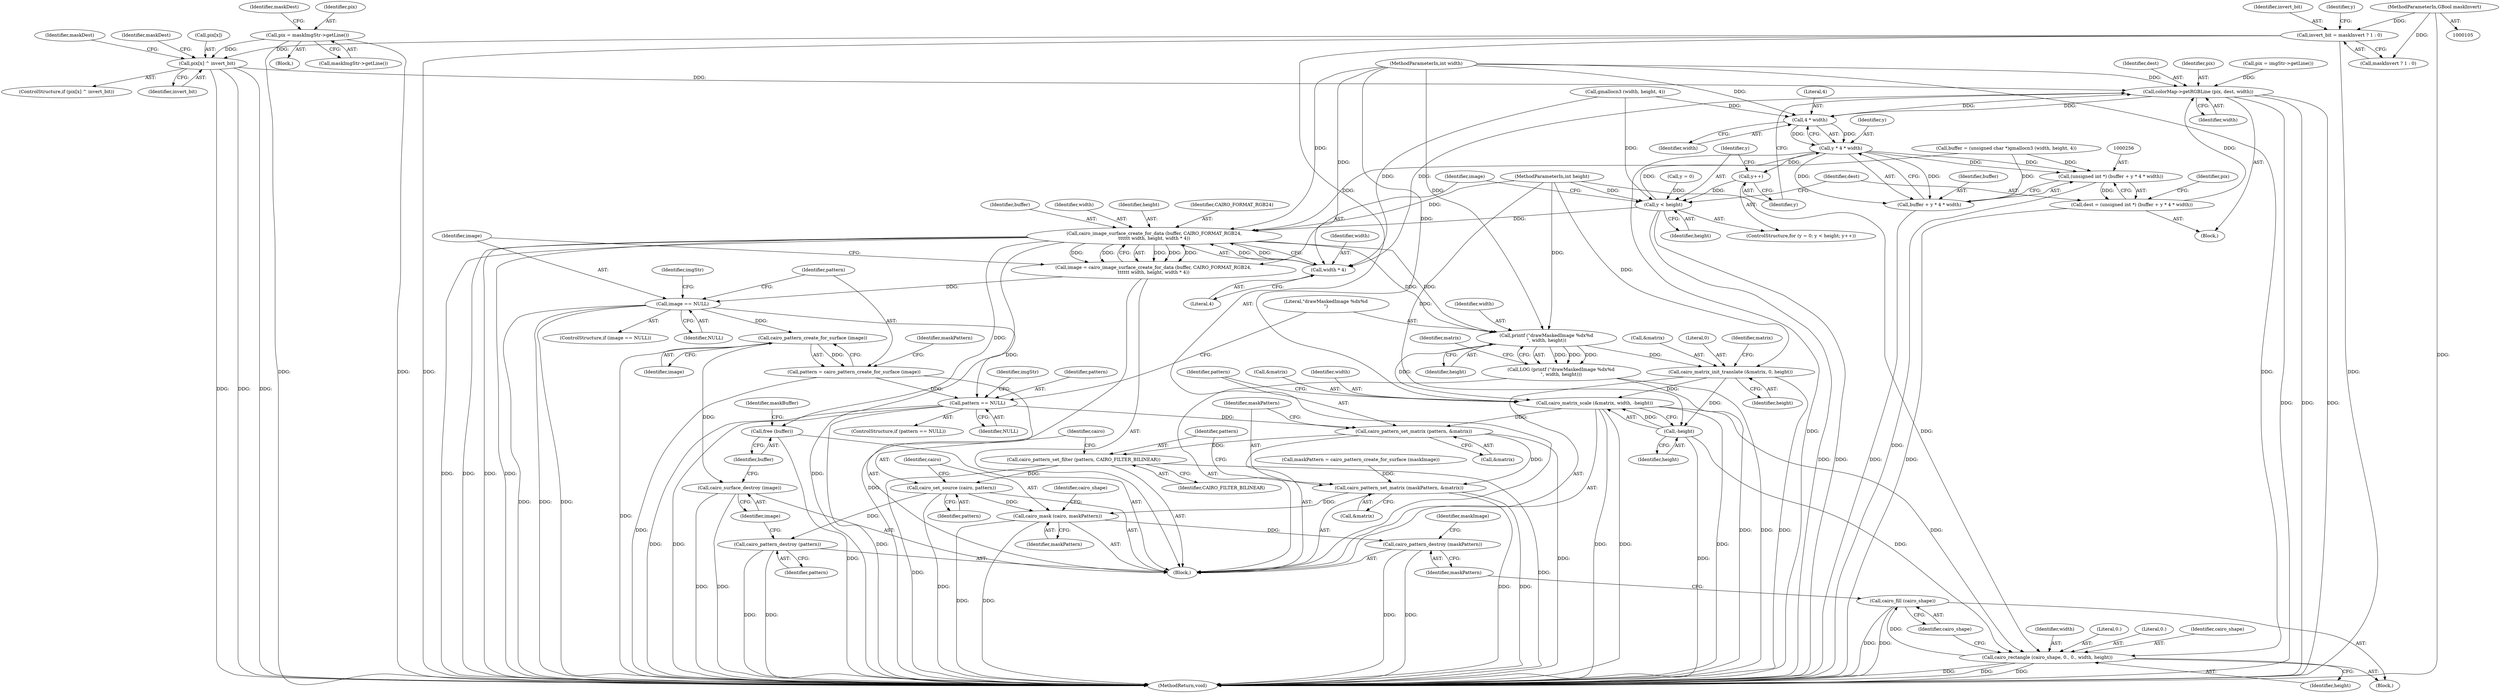 digraph "0_poppler_7b2d314a61fd0e12f47c62996cb49ec0d1ba747a_2@array" {
"1000183" [label="(Call,pix[x] ^ invert_bit)"];
"1000162" [label="(Call,pix = maskImgStr->getLine())"];
"1000146" [label="(Call,invert_bit = maskInvert ? 1 : 0)"];
"1000115" [label="(MethodParameterIn,GBool maskInvert)"];
"1000267" [label="(Call,colorMap->getRGBLine (pix, dest, width))"];
"1000261" [label="(Call,4 * width)"];
"1000259" [label="(Call,y * 4 * width)"];
"1000250" [label="(Call,y++)"];
"1000247" [label="(Call,y < height)"];
"1000273" [label="(Call,cairo_image_surface_create_for_data (buffer, CAIRO_FORMAT_RGB24,\n\t\t\t\t\t\t width, height, width * 4))"];
"1000271" [label="(Call,image = cairo_image_surface_create_for_data (buffer, CAIRO_FORMAT_RGB24,\n\t\t\t\t\t\t width, height, width * 4))"];
"1000282" [label="(Call,image == NULL)"];
"1000291" [label="(Call,cairo_pattern_create_for_surface (image))"];
"1000289" [label="(Call,pattern = cairo_pattern_create_for_surface (image))"];
"1000298" [label="(Call,pattern == NULL)"];
"1000321" [label="(Call,cairo_pattern_set_matrix (pattern, &matrix))"];
"1000325" [label="(Call,cairo_pattern_set_matrix (maskPattern, &matrix))"];
"1000335" [label="(Call,cairo_mask (cairo, maskPattern))"];
"1000349" [label="(Call,cairo_pattern_destroy (maskPattern))"];
"1000329" [label="(Call,cairo_pattern_set_filter (pattern, CAIRO_FILTER_BILINEAR))"];
"1000332" [label="(Call,cairo_set_source (cairo, pattern))"];
"1000353" [label="(Call,cairo_pattern_destroy (pattern))"];
"1000355" [label="(Call,cairo_surface_destroy (image))"];
"1000306" [label="(Call,printf (\"drawMaskedImage %dx%d\n\", width, height))"];
"1000305" [label="(Call,LOG (printf (\"drawMaskedImage %dx%d\n\", width, height)))"];
"1000310" [label="(Call,cairo_matrix_init_translate (&matrix, 0, height))"];
"1000315" [label="(Call,cairo_matrix_scale (&matrix, width, -height))"];
"1000341" [label="(Call,cairo_rectangle (cairo_shape, 0., 0., width, height))"];
"1000347" [label="(Call,cairo_fill (cairo_shape))"];
"1000319" [label="(Call,-height)"];
"1000357" [label="(Call,free (buffer))"];
"1000255" [label="(Call,(unsigned int *) (buffer + y * 4 * width))"];
"1000253" [label="(Call,dest = (unsigned int *) (buffer + y * 4 * width))"];
"1000257" [label="(Call,buffer + y * 4 * width)"];
"1000278" [label="(Call,width * 4)"];
"1000281" [label="(ControlStructure,if (image == NULL))"];
"1000244" [label="(Call,y = 0)"];
"1000334" [label="(Identifier,pattern)"];
"1000249" [label="(Identifier,height)"];
"1000354" [label="(Identifier,pattern)"];
"1000272" [label="(Identifier,image)"];
"1000282" [label="(Call,image == NULL)"];
"1000363" [label="(MethodReturn,void)"];
"1000314" [label="(Identifier,height)"];
"1000330" [label="(Identifier,pattern)"];
"1000251" [label="(Identifier,y)"];
"1000267" [label="(Call,colorMap->getRGBLine (pix, dest, width))"];
"1000300" [label="(Identifier,NULL)"];
"1000258" [label="(Identifier,buffer)"];
"1000317" [label="(Identifier,matrix)"];
"1000257" [label="(Call,buffer + y * 4 * width)"];
"1000331" [label="(Identifier,CAIRO_FILTER_BILINEAR)"];
"1000280" [label="(Literal,4)"];
"1000297" [label="(ControlStructure,if (pattern == NULL))"];
"1000340" [label="(Block,)"];
"1000342" [label="(Identifier,cairo_shape)"];
"1000276" [label="(Identifier,width)"];
"1000345" [label="(Identifier,width)"];
"1000318" [label="(Identifier,width)"];
"1000217" [label="(Call,buffer = (unsigned char *)gmallocn3 (width, height, 4))"];
"1000277" [label="(Identifier,height)"];
"1000166" [label="(Identifier,maskDest)"];
"1000335" [label="(Call,cairo_mask (cairo, maskPattern))"];
"1000182" [label="(ControlStructure,if (pix[x] ^ invert_bit))"];
"1000350" [label="(Identifier,maskPattern)"];
"1000320" [label="(Identifier,height)"];
"1000259" [label="(Call,y * 4 * width)"];
"1000344" [label="(Literal,0.)"];
"1000162" [label="(Call,pix = maskImgStr->getLine())"];
"1000183" [label="(Call,pix[x] ^ invert_bit)"];
"1000163" [label="(Identifier,pix)"];
"1000265" [label="(Identifier,pix)"];
"1000261" [label="(Call,4 * width)"];
"1000325" [label="(Call,cairo_pattern_set_matrix (maskPattern, &matrix))"];
"1000312" [label="(Identifier,matrix)"];
"1000346" [label="(Identifier,height)"];
"1000284" [label="(Identifier,NULL)"];
"1000147" [label="(Identifier,invert_bit)"];
"1000275" [label="(Identifier,CAIRO_FORMAT_RGB24)"];
"1000260" [label="(Identifier,y)"];
"1000252" [label="(Block,)"];
"1000274" [label="(Identifier,buffer)"];
"1000298" [label="(Call,pattern == NULL)"];
"1000305" [label="(Call,LOG (printf (\"drawMaskedImage %dx%d\n\", width, height)))"];
"1000303" [label="(Identifier,imgStr)"];
"1000263" [label="(Identifier,width)"];
"1000341" [label="(Call,cairo_rectangle (cairo_shape, 0., 0., width, height))"];
"1000116" [label="(Block,)"];
"1000269" [label="(Identifier,dest)"];
"1000191" [label="(Identifier,maskDest)"];
"1000255" [label="(Call,(unsigned int *) (buffer + y * 4 * width))"];
"1000352" [label="(Identifier,maskImage)"];
"1000279" [label="(Identifier,width)"];
"1000250" [label="(Call,y++)"];
"1000262" [label="(Literal,4)"];
"1000327" [label="(Call,&matrix)"];
"1000337" [label="(Identifier,maskPattern)"];
"1000336" [label="(Identifier,cairo)"];
"1000154" [label="(Identifier,y)"];
"1000283" [label="(Identifier,image)"];
"1000268" [label="(Identifier,pix)"];
"1000323" [label="(Call,&matrix)"];
"1000315" [label="(Call,cairo_matrix_scale (&matrix, width, -height))"];
"1000110" [label="(MethodParameterIn,int height)"];
"1000353" [label="(Call,cairo_pattern_destroy (pattern))"];
"1000253" [label="(Call,dest = (unsigned int *) (buffer + y * 4 * width))"];
"1000270" [label="(Identifier,width)"];
"1000308" [label="(Identifier,width)"];
"1000164" [label="(Call,maskImgStr->getLine())"];
"1000254" [label="(Identifier,dest)"];
"1000311" [label="(Call,&matrix)"];
"1000347" [label="(Call,cairo_fill (cairo_shape))"];
"1000349" [label="(Call,cairo_pattern_destroy (maskPattern))"];
"1000357" [label="(Call,free (buffer))"];
"1000356" [label="(Identifier,image)"];
"1000310" [label="(Call,cairo_matrix_init_translate (&matrix, 0, height))"];
"1000309" [label="(Identifier,height)"];
"1000197" [label="(Identifier,maskDest)"];
"1000287" [label="(Identifier,imgStr)"];
"1000339" [label="(Identifier,cairo_shape)"];
"1000187" [label="(Identifier,invert_bit)"];
"1000326" [label="(Identifier,maskPattern)"];
"1000333" [label="(Identifier,cairo)"];
"1000329" [label="(Call,cairo_pattern_set_filter (pattern, CAIRO_FILTER_BILINEAR))"];
"1000248" [label="(Identifier,y)"];
"1000360" [label="(Identifier,maskBuffer)"];
"1000307" [label="(Literal,\"drawMaskedImage %dx%d\n\")"];
"1000148" [label="(Call,maskInvert ? 1 : 0)"];
"1000289" [label="(Call,pattern = cairo_pattern_create_for_surface (image))"];
"1000146" [label="(Call,invert_bit = maskInvert ? 1 : 0)"];
"1000243" [label="(ControlStructure,for (y = 0; y < height; y++))"];
"1000299" [label="(Identifier,pattern)"];
"1000291" [label="(Call,cairo_pattern_create_for_surface (image))"];
"1000109" [label="(MethodParameterIn,int width)"];
"1000321" [label="(Call,cairo_pattern_set_matrix (pattern, &matrix))"];
"1000294" [label="(Identifier,maskPattern)"];
"1000348" [label="(Identifier,cairo_shape)"];
"1000316" [label="(Call,&matrix)"];
"1000115" [label="(MethodParameterIn,GBool maskInvert)"];
"1000273" [label="(Call,cairo_image_surface_create_for_data (buffer, CAIRO_FORMAT_RGB24,\n\t\t\t\t\t\t width, height, width * 4))"];
"1000319" [label="(Call,-height)"];
"1000161" [label="(Block,)"];
"1000332" [label="(Call,cairo_set_source (cairo, pattern))"];
"1000358" [label="(Identifier,buffer)"];
"1000355" [label="(Call,cairo_surface_destroy (image))"];
"1000290" [label="(Identifier,pattern)"];
"1000221" [label="(Call,gmallocn3 (width, height, 4))"];
"1000313" [label="(Literal,0)"];
"1000184" [label="(Call,pix[x])"];
"1000271" [label="(Call,image = cairo_image_surface_create_for_data (buffer, CAIRO_FORMAT_RGB24,\n\t\t\t\t\t\t width, height, width * 4))"];
"1000292" [label="(Identifier,image)"];
"1000306" [label="(Call,printf (\"drawMaskedImage %dx%d\n\", width, height))"];
"1000247" [label="(Call,y < height)"];
"1000322" [label="(Identifier,pattern)"];
"1000264" [label="(Call,pix = imgStr->getLine())"];
"1000278" [label="(Call,width * 4)"];
"1000343" [label="(Literal,0.)"];
"1000293" [label="(Call,maskPattern = cairo_pattern_create_for_surface (maskImage))"];
"1000183" -> "1000182"  [label="AST: "];
"1000183" -> "1000187"  [label="CFG: "];
"1000184" -> "1000183"  [label="AST: "];
"1000187" -> "1000183"  [label="AST: "];
"1000191" -> "1000183"  [label="CFG: "];
"1000197" -> "1000183"  [label="CFG: "];
"1000183" -> "1000363"  [label="DDG: "];
"1000183" -> "1000363"  [label="DDG: "];
"1000183" -> "1000363"  [label="DDG: "];
"1000162" -> "1000183"  [label="DDG: "];
"1000146" -> "1000183"  [label="DDG: "];
"1000183" -> "1000267"  [label="DDG: "];
"1000162" -> "1000161"  [label="AST: "];
"1000162" -> "1000164"  [label="CFG: "];
"1000163" -> "1000162"  [label="AST: "];
"1000164" -> "1000162"  [label="AST: "];
"1000166" -> "1000162"  [label="CFG: "];
"1000162" -> "1000363"  [label="DDG: "];
"1000162" -> "1000363"  [label="DDG: "];
"1000146" -> "1000116"  [label="AST: "];
"1000146" -> "1000148"  [label="CFG: "];
"1000147" -> "1000146"  [label="AST: "];
"1000148" -> "1000146"  [label="AST: "];
"1000154" -> "1000146"  [label="CFG: "];
"1000146" -> "1000363"  [label="DDG: "];
"1000146" -> "1000363"  [label="DDG: "];
"1000115" -> "1000146"  [label="DDG: "];
"1000115" -> "1000105"  [label="AST: "];
"1000115" -> "1000363"  [label="DDG: "];
"1000115" -> "1000148"  [label="DDG: "];
"1000267" -> "1000252"  [label="AST: "];
"1000267" -> "1000270"  [label="CFG: "];
"1000268" -> "1000267"  [label="AST: "];
"1000269" -> "1000267"  [label="AST: "];
"1000270" -> "1000267"  [label="AST: "];
"1000251" -> "1000267"  [label="CFG: "];
"1000267" -> "1000363"  [label="DDG: "];
"1000267" -> "1000363"  [label="DDG: "];
"1000267" -> "1000363"  [label="DDG: "];
"1000267" -> "1000261"  [label="DDG: "];
"1000264" -> "1000267"  [label="DDG: "];
"1000253" -> "1000267"  [label="DDG: "];
"1000261" -> "1000267"  [label="DDG: "];
"1000109" -> "1000267"  [label="DDG: "];
"1000267" -> "1000278"  [label="DDG: "];
"1000261" -> "1000259"  [label="AST: "];
"1000261" -> "1000263"  [label="CFG: "];
"1000262" -> "1000261"  [label="AST: "];
"1000263" -> "1000261"  [label="AST: "];
"1000259" -> "1000261"  [label="CFG: "];
"1000261" -> "1000259"  [label="DDG: "];
"1000261" -> "1000259"  [label="DDG: "];
"1000221" -> "1000261"  [label="DDG: "];
"1000109" -> "1000261"  [label="DDG: "];
"1000259" -> "1000257"  [label="AST: "];
"1000260" -> "1000259"  [label="AST: "];
"1000257" -> "1000259"  [label="CFG: "];
"1000259" -> "1000363"  [label="DDG: "];
"1000259" -> "1000250"  [label="DDG: "];
"1000259" -> "1000255"  [label="DDG: "];
"1000259" -> "1000255"  [label="DDG: "];
"1000259" -> "1000257"  [label="DDG: "];
"1000259" -> "1000257"  [label="DDG: "];
"1000247" -> "1000259"  [label="DDG: "];
"1000250" -> "1000243"  [label="AST: "];
"1000250" -> "1000251"  [label="CFG: "];
"1000251" -> "1000250"  [label="AST: "];
"1000248" -> "1000250"  [label="CFG: "];
"1000250" -> "1000247"  [label="DDG: "];
"1000247" -> "1000243"  [label="AST: "];
"1000247" -> "1000249"  [label="CFG: "];
"1000248" -> "1000247"  [label="AST: "];
"1000249" -> "1000247"  [label="AST: "];
"1000254" -> "1000247"  [label="CFG: "];
"1000272" -> "1000247"  [label="CFG: "];
"1000247" -> "1000363"  [label="DDG: "];
"1000247" -> "1000363"  [label="DDG: "];
"1000244" -> "1000247"  [label="DDG: "];
"1000221" -> "1000247"  [label="DDG: "];
"1000110" -> "1000247"  [label="DDG: "];
"1000247" -> "1000273"  [label="DDG: "];
"1000273" -> "1000271"  [label="AST: "];
"1000273" -> "1000278"  [label="CFG: "];
"1000274" -> "1000273"  [label="AST: "];
"1000275" -> "1000273"  [label="AST: "];
"1000276" -> "1000273"  [label="AST: "];
"1000277" -> "1000273"  [label="AST: "];
"1000278" -> "1000273"  [label="AST: "];
"1000271" -> "1000273"  [label="CFG: "];
"1000273" -> "1000363"  [label="DDG: "];
"1000273" -> "1000363"  [label="DDG: "];
"1000273" -> "1000363"  [label="DDG: "];
"1000273" -> "1000363"  [label="DDG: "];
"1000273" -> "1000363"  [label="DDG: "];
"1000273" -> "1000271"  [label="DDG: "];
"1000273" -> "1000271"  [label="DDG: "];
"1000273" -> "1000271"  [label="DDG: "];
"1000273" -> "1000271"  [label="DDG: "];
"1000273" -> "1000271"  [label="DDG: "];
"1000217" -> "1000273"  [label="DDG: "];
"1000278" -> "1000273"  [label="DDG: "];
"1000278" -> "1000273"  [label="DDG: "];
"1000109" -> "1000273"  [label="DDG: "];
"1000110" -> "1000273"  [label="DDG: "];
"1000273" -> "1000306"  [label="DDG: "];
"1000273" -> "1000306"  [label="DDG: "];
"1000273" -> "1000357"  [label="DDG: "];
"1000271" -> "1000116"  [label="AST: "];
"1000272" -> "1000271"  [label="AST: "];
"1000283" -> "1000271"  [label="CFG: "];
"1000271" -> "1000363"  [label="DDG: "];
"1000271" -> "1000282"  [label="DDG: "];
"1000282" -> "1000281"  [label="AST: "];
"1000282" -> "1000284"  [label="CFG: "];
"1000283" -> "1000282"  [label="AST: "];
"1000284" -> "1000282"  [label="AST: "];
"1000287" -> "1000282"  [label="CFG: "];
"1000290" -> "1000282"  [label="CFG: "];
"1000282" -> "1000363"  [label="DDG: "];
"1000282" -> "1000363"  [label="DDG: "];
"1000282" -> "1000363"  [label="DDG: "];
"1000282" -> "1000291"  [label="DDG: "];
"1000282" -> "1000298"  [label="DDG: "];
"1000291" -> "1000289"  [label="AST: "];
"1000291" -> "1000292"  [label="CFG: "];
"1000292" -> "1000291"  [label="AST: "];
"1000289" -> "1000291"  [label="CFG: "];
"1000291" -> "1000363"  [label="DDG: "];
"1000291" -> "1000289"  [label="DDG: "];
"1000291" -> "1000355"  [label="DDG: "];
"1000289" -> "1000116"  [label="AST: "];
"1000290" -> "1000289"  [label="AST: "];
"1000294" -> "1000289"  [label="CFG: "];
"1000289" -> "1000363"  [label="DDG: "];
"1000289" -> "1000298"  [label="DDG: "];
"1000298" -> "1000297"  [label="AST: "];
"1000298" -> "1000300"  [label="CFG: "];
"1000299" -> "1000298"  [label="AST: "];
"1000300" -> "1000298"  [label="AST: "];
"1000303" -> "1000298"  [label="CFG: "];
"1000307" -> "1000298"  [label="CFG: "];
"1000298" -> "1000363"  [label="DDG: "];
"1000298" -> "1000363"  [label="DDG: "];
"1000298" -> "1000363"  [label="DDG: "];
"1000298" -> "1000321"  [label="DDG: "];
"1000321" -> "1000116"  [label="AST: "];
"1000321" -> "1000323"  [label="CFG: "];
"1000322" -> "1000321"  [label="AST: "];
"1000323" -> "1000321"  [label="AST: "];
"1000326" -> "1000321"  [label="CFG: "];
"1000321" -> "1000363"  [label="DDG: "];
"1000315" -> "1000321"  [label="DDG: "];
"1000321" -> "1000325"  [label="DDG: "];
"1000321" -> "1000329"  [label="DDG: "];
"1000325" -> "1000116"  [label="AST: "];
"1000325" -> "1000327"  [label="CFG: "];
"1000326" -> "1000325"  [label="AST: "];
"1000327" -> "1000325"  [label="AST: "];
"1000330" -> "1000325"  [label="CFG: "];
"1000325" -> "1000363"  [label="DDG: "];
"1000325" -> "1000363"  [label="DDG: "];
"1000293" -> "1000325"  [label="DDG: "];
"1000325" -> "1000335"  [label="DDG: "];
"1000335" -> "1000116"  [label="AST: "];
"1000335" -> "1000337"  [label="CFG: "];
"1000336" -> "1000335"  [label="AST: "];
"1000337" -> "1000335"  [label="AST: "];
"1000339" -> "1000335"  [label="CFG: "];
"1000335" -> "1000363"  [label="DDG: "];
"1000335" -> "1000363"  [label="DDG: "];
"1000332" -> "1000335"  [label="DDG: "];
"1000335" -> "1000349"  [label="DDG: "];
"1000349" -> "1000116"  [label="AST: "];
"1000349" -> "1000350"  [label="CFG: "];
"1000350" -> "1000349"  [label="AST: "];
"1000352" -> "1000349"  [label="CFG: "];
"1000349" -> "1000363"  [label="DDG: "];
"1000349" -> "1000363"  [label="DDG: "];
"1000329" -> "1000116"  [label="AST: "];
"1000329" -> "1000331"  [label="CFG: "];
"1000330" -> "1000329"  [label="AST: "];
"1000331" -> "1000329"  [label="AST: "];
"1000333" -> "1000329"  [label="CFG: "];
"1000329" -> "1000363"  [label="DDG: "];
"1000329" -> "1000363"  [label="DDG: "];
"1000329" -> "1000332"  [label="DDG: "];
"1000332" -> "1000116"  [label="AST: "];
"1000332" -> "1000334"  [label="CFG: "];
"1000333" -> "1000332"  [label="AST: "];
"1000334" -> "1000332"  [label="AST: "];
"1000336" -> "1000332"  [label="CFG: "];
"1000332" -> "1000363"  [label="DDG: "];
"1000332" -> "1000353"  [label="DDG: "];
"1000353" -> "1000116"  [label="AST: "];
"1000353" -> "1000354"  [label="CFG: "];
"1000354" -> "1000353"  [label="AST: "];
"1000356" -> "1000353"  [label="CFG: "];
"1000353" -> "1000363"  [label="DDG: "];
"1000353" -> "1000363"  [label="DDG: "];
"1000355" -> "1000116"  [label="AST: "];
"1000355" -> "1000356"  [label="CFG: "];
"1000356" -> "1000355"  [label="AST: "];
"1000358" -> "1000355"  [label="CFG: "];
"1000355" -> "1000363"  [label="DDG: "];
"1000355" -> "1000363"  [label="DDG: "];
"1000306" -> "1000305"  [label="AST: "];
"1000306" -> "1000309"  [label="CFG: "];
"1000307" -> "1000306"  [label="AST: "];
"1000308" -> "1000306"  [label="AST: "];
"1000309" -> "1000306"  [label="AST: "];
"1000305" -> "1000306"  [label="CFG: "];
"1000306" -> "1000305"  [label="DDG: "];
"1000306" -> "1000305"  [label="DDG: "];
"1000306" -> "1000305"  [label="DDG: "];
"1000109" -> "1000306"  [label="DDG: "];
"1000110" -> "1000306"  [label="DDG: "];
"1000306" -> "1000310"  [label="DDG: "];
"1000306" -> "1000315"  [label="DDG: "];
"1000305" -> "1000116"  [label="AST: "];
"1000312" -> "1000305"  [label="CFG: "];
"1000305" -> "1000363"  [label="DDG: "];
"1000305" -> "1000363"  [label="DDG: "];
"1000310" -> "1000116"  [label="AST: "];
"1000310" -> "1000314"  [label="CFG: "];
"1000311" -> "1000310"  [label="AST: "];
"1000313" -> "1000310"  [label="AST: "];
"1000314" -> "1000310"  [label="AST: "];
"1000317" -> "1000310"  [label="CFG: "];
"1000310" -> "1000363"  [label="DDG: "];
"1000110" -> "1000310"  [label="DDG: "];
"1000310" -> "1000315"  [label="DDG: "];
"1000310" -> "1000319"  [label="DDG: "];
"1000315" -> "1000116"  [label="AST: "];
"1000315" -> "1000319"  [label="CFG: "];
"1000316" -> "1000315"  [label="AST: "];
"1000318" -> "1000315"  [label="AST: "];
"1000319" -> "1000315"  [label="AST: "];
"1000322" -> "1000315"  [label="CFG: "];
"1000315" -> "1000363"  [label="DDG: "];
"1000315" -> "1000363"  [label="DDG: "];
"1000315" -> "1000363"  [label="DDG: "];
"1000109" -> "1000315"  [label="DDG: "];
"1000319" -> "1000315"  [label="DDG: "];
"1000315" -> "1000341"  [label="DDG: "];
"1000341" -> "1000340"  [label="AST: "];
"1000341" -> "1000346"  [label="CFG: "];
"1000342" -> "1000341"  [label="AST: "];
"1000343" -> "1000341"  [label="AST: "];
"1000344" -> "1000341"  [label="AST: "];
"1000345" -> "1000341"  [label="AST: "];
"1000346" -> "1000341"  [label="AST: "];
"1000348" -> "1000341"  [label="CFG: "];
"1000341" -> "1000363"  [label="DDG: "];
"1000341" -> "1000363"  [label="DDG: "];
"1000341" -> "1000363"  [label="DDG: "];
"1000109" -> "1000341"  [label="DDG: "];
"1000319" -> "1000341"  [label="DDG: "];
"1000110" -> "1000341"  [label="DDG: "];
"1000341" -> "1000347"  [label="DDG: "];
"1000347" -> "1000340"  [label="AST: "];
"1000347" -> "1000348"  [label="CFG: "];
"1000348" -> "1000347"  [label="AST: "];
"1000350" -> "1000347"  [label="CFG: "];
"1000347" -> "1000363"  [label="DDG: "];
"1000347" -> "1000363"  [label="DDG: "];
"1000319" -> "1000320"  [label="CFG: "];
"1000320" -> "1000319"  [label="AST: "];
"1000319" -> "1000363"  [label="DDG: "];
"1000110" -> "1000319"  [label="DDG: "];
"1000357" -> "1000116"  [label="AST: "];
"1000357" -> "1000358"  [label="CFG: "];
"1000358" -> "1000357"  [label="AST: "];
"1000360" -> "1000357"  [label="CFG: "];
"1000357" -> "1000363"  [label="DDG: "];
"1000255" -> "1000253"  [label="AST: "];
"1000255" -> "1000257"  [label="CFG: "];
"1000256" -> "1000255"  [label="AST: "];
"1000257" -> "1000255"  [label="AST: "];
"1000253" -> "1000255"  [label="CFG: "];
"1000255" -> "1000363"  [label="DDG: "];
"1000255" -> "1000253"  [label="DDG: "];
"1000217" -> "1000255"  [label="DDG: "];
"1000253" -> "1000252"  [label="AST: "];
"1000254" -> "1000253"  [label="AST: "];
"1000265" -> "1000253"  [label="CFG: "];
"1000253" -> "1000363"  [label="DDG: "];
"1000258" -> "1000257"  [label="AST: "];
"1000257" -> "1000363"  [label="DDG: "];
"1000217" -> "1000257"  [label="DDG: "];
"1000278" -> "1000280"  [label="CFG: "];
"1000279" -> "1000278"  [label="AST: "];
"1000280" -> "1000278"  [label="AST: "];
"1000221" -> "1000278"  [label="DDG: "];
"1000109" -> "1000278"  [label="DDG: "];
}
